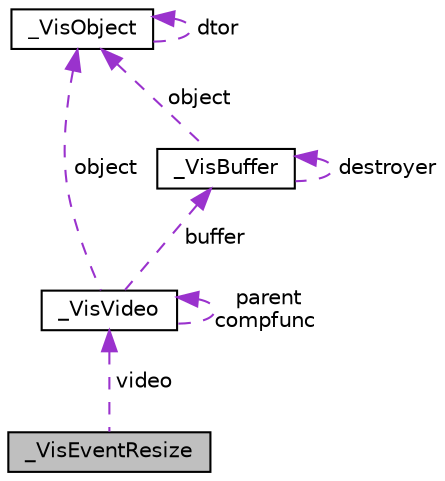 digraph G
{
  edge [fontname="Helvetica",fontsize="10",labelfontname="Helvetica",labelfontsize="10"];
  node [fontname="Helvetica",fontsize="10",shape=record];
  Node1 [label="_VisEventResize",height=0.2,width=0.4,color="black", fillcolor="grey75", style="filled" fontcolor="black"];
  Node2 -> Node1 [dir="back",color="darkorchid3",fontsize="10",style="dashed",label=" video" ,fontname="Helvetica"];
  Node2 [label="_VisVideo",height=0.2,width=0.4,color="black", fillcolor="white", style="filled",URL="$struct__VisVideo.html",tooltip="Data structure that contains all the information about a screen surface."];
  Node2 -> Node2 [dir="back",color="darkorchid3",fontsize="10",style="dashed",label=" parent\ncompfunc" ,fontname="Helvetica"];
  Node3 -> Node2 [dir="back",color="darkorchid3",fontsize="10",style="dashed",label=" buffer" ,fontname="Helvetica"];
  Node3 [label="_VisBuffer",height=0.2,width=0.4,color="black", fillcolor="white", style="filled",URL="$struct__VisBuffer.html",tooltip="The VisBuffer data structure holding a buffer and information regarding the buffer."];
  Node3 -> Node3 [dir="back",color="darkorchid3",fontsize="10",style="dashed",label=" destroyer" ,fontname="Helvetica"];
  Node4 -> Node3 [dir="back",color="darkorchid3",fontsize="10",style="dashed",label=" object" ,fontname="Helvetica"];
  Node4 [label="_VisObject",height=0.2,width=0.4,color="black", fillcolor="white", style="filled",URL="$struct__VisObject.html",tooltip="The VisObject structure contains all the VisObject housekeeping data like refcounting and a pointer t..."];
  Node4 -> Node4 [dir="back",color="darkorchid3",fontsize="10",style="dashed",label=" dtor" ,fontname="Helvetica"];
  Node4 -> Node2 [dir="back",color="darkorchid3",fontsize="10",style="dashed",label=" object" ,fontname="Helvetica"];
}
